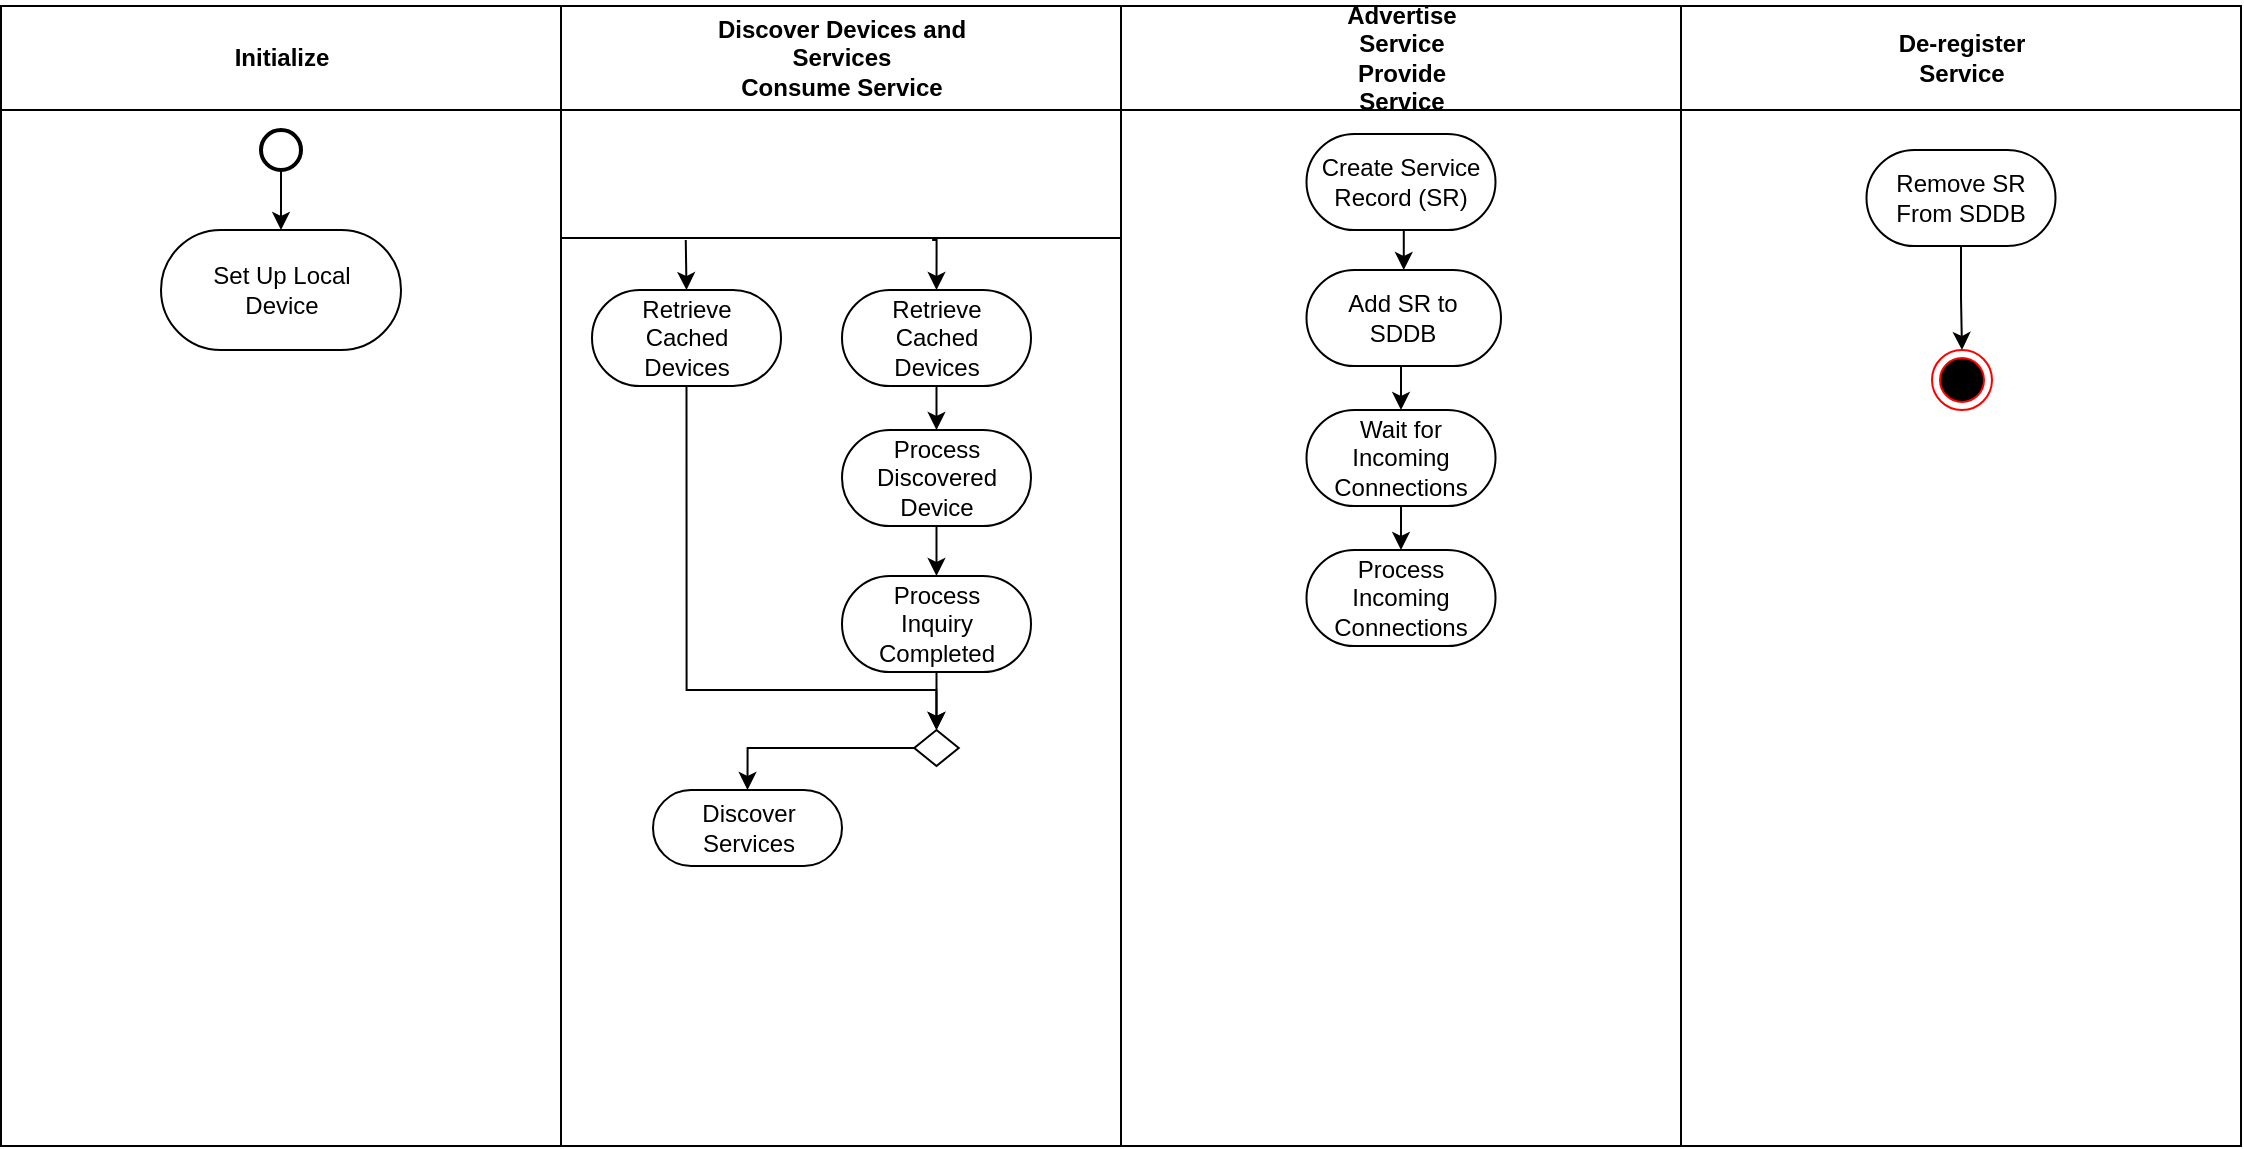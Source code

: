 <mxfile version="15.4.1" type="github">
  <diagram name="Page-1" id="e7e014a7-5840-1c2e-5031-d8a46d1fe8dd">
    <mxGraphModel dx="1350" dy="793" grid="1" gridSize="10" guides="1" tooltips="1" connect="1" arrows="1" fold="1" page="1" pageScale="1" pageWidth="1169" pageHeight="826" background="none" math="0" shadow="0">
      <root>
        <mxCell id="0" />
        <mxCell id="1" parent="0" />
        <mxCell id="2" value="Initialize" style="swimlane;whiteSpace=wrap;startSize=52;" parent="1" vertex="1">
          <mxGeometry x="164.5" y="128" width="280" height="570" as="geometry" />
        </mxCell>
        <mxCell id="_cUPyu8kT2q1d8upBaRI-48" value="&lt;div&gt;Set Up Local&lt;/div&gt;&lt;div&gt;Device&lt;br&gt;&lt;/div&gt;" style="rounded=1;whiteSpace=wrap;html=1;arcSize=50;" vertex="1" parent="2">
          <mxGeometry x="80" y="112" width="120" height="60" as="geometry" />
        </mxCell>
        <mxCell id="_cUPyu8kT2q1d8upBaRI-51" style="edgeStyle=orthogonalEdgeStyle;rounded=0;orthogonalLoop=1;jettySize=auto;html=1;exitX=0.5;exitY=1;exitDx=0;exitDy=0;exitPerimeter=0;entryX=0.5;entryY=0;entryDx=0;entryDy=0;" edge="1" parent="2" source="_cUPyu8kT2q1d8upBaRI-49" target="_cUPyu8kT2q1d8upBaRI-48">
          <mxGeometry relative="1" as="geometry" />
        </mxCell>
        <mxCell id="_cUPyu8kT2q1d8upBaRI-49" value="" style="strokeWidth=2;html=1;shape=mxgraph.flowchart.start_2;whiteSpace=wrap;" vertex="1" parent="2">
          <mxGeometry x="130" y="62" width="20" height="20" as="geometry" />
        </mxCell>
        <mxCell id="3" value="Discover Devices and&#xa;Services&#xa;Consume Service" style="swimlane;whiteSpace=wrap;startSize=52;" parent="1" vertex="1">
          <mxGeometry x="444.5" y="128" width="280" height="570" as="geometry" />
        </mxCell>
        <mxCell id="_cUPyu8kT2q1d8upBaRI-53" value="" style="line;strokeWidth=1;fillColor=none;align=left;verticalAlign=middle;spacingTop=-1;spacingLeft=3;spacingRight=3;rotatable=0;labelPosition=right;points=[];portConstraint=eastwest;" vertex="1" parent="3">
          <mxGeometry x="0.5" y="112" width="280" height="8" as="geometry" />
        </mxCell>
        <mxCell id="_cUPyu8kT2q1d8upBaRI-70" style="edgeStyle=orthogonalEdgeStyle;rounded=0;orthogonalLoop=1;jettySize=auto;html=1;exitX=0.5;exitY=1;exitDx=0;exitDy=0;entryX=0.5;entryY=0;entryDx=0;entryDy=0;" edge="1" parent="3" source="_cUPyu8kT2q1d8upBaRI-54" target="_cUPyu8kT2q1d8upBaRI-66">
          <mxGeometry relative="1" as="geometry">
            <Array as="points">
              <mxPoint x="63" y="342" />
              <mxPoint x="188" y="342" />
            </Array>
          </mxGeometry>
        </mxCell>
        <mxCell id="_cUPyu8kT2q1d8upBaRI-54" value="&lt;div&gt;Retrieve&lt;/div&gt;&lt;div&gt;Cached&lt;/div&gt;&lt;div&gt;Devices&lt;br&gt;&lt;/div&gt;" style="rounded=1;whiteSpace=wrap;html=1;arcSize=50;" vertex="1" parent="3">
          <mxGeometry x="15.5" y="142" width="94.5" height="48" as="geometry" />
        </mxCell>
        <mxCell id="_cUPyu8kT2q1d8upBaRI-64" style="edgeStyle=orthogonalEdgeStyle;rounded=0;orthogonalLoop=1;jettySize=auto;html=1;exitX=0.5;exitY=1;exitDx=0;exitDy=0;entryX=0.5;entryY=0;entryDx=0;entryDy=0;" edge="1" parent="3" source="_cUPyu8kT2q1d8upBaRI-55" target="_cUPyu8kT2q1d8upBaRI-62">
          <mxGeometry relative="1" as="geometry" />
        </mxCell>
        <mxCell id="_cUPyu8kT2q1d8upBaRI-55" value="&lt;div&gt;Retrieve&lt;/div&gt;&lt;div&gt;Cached&lt;/div&gt;&lt;div&gt;Devices&lt;br&gt;&lt;/div&gt;" style="rounded=1;whiteSpace=wrap;html=1;arcSize=50;" vertex="1" parent="3">
          <mxGeometry x="140.5" y="142" width="94.5" height="48" as="geometry" />
        </mxCell>
        <mxCell id="_cUPyu8kT2q1d8upBaRI-59" value="" style="endArrow=classic;html=1;rounded=0;edgeStyle=orthogonalEdgeStyle;exitX=0.221;exitY=0.625;exitDx=0;exitDy=0;exitPerimeter=0;entryX=0.5;entryY=0;entryDx=0;entryDy=0;" edge="1" parent="3" source="_cUPyu8kT2q1d8upBaRI-53" target="_cUPyu8kT2q1d8upBaRI-54">
          <mxGeometry width="50" height="50" relative="1" as="geometry">
            <mxPoint x="275.5" y="332" as="sourcePoint" />
            <mxPoint x="325.5" y="282" as="targetPoint" />
            <Array as="points">
              <mxPoint x="63" y="117" />
              <mxPoint x="63" y="117" />
            </Array>
          </mxGeometry>
        </mxCell>
        <mxCell id="_cUPyu8kT2q1d8upBaRI-61" value="" style="endArrow=classic;html=1;rounded=0;edgeStyle=orthogonalEdgeStyle;exitX=0.661;exitY=0.625;exitDx=0;exitDy=0;exitPerimeter=0;entryX=0.5;entryY=0;entryDx=0;entryDy=0;" edge="1" parent="3" source="_cUPyu8kT2q1d8upBaRI-53" target="_cUPyu8kT2q1d8upBaRI-55">
          <mxGeometry width="50" height="50" relative="1" as="geometry">
            <mxPoint x="115.5" y="212" as="sourcePoint" />
            <mxPoint x="198.62" y="427" as="targetPoint" />
            <Array as="points">
              <mxPoint x="188" y="117" />
            </Array>
          </mxGeometry>
        </mxCell>
        <mxCell id="_cUPyu8kT2q1d8upBaRI-68" style="edgeStyle=orthogonalEdgeStyle;rounded=0;orthogonalLoop=1;jettySize=auto;html=1;exitX=0.5;exitY=1;exitDx=0;exitDy=0;entryX=0.5;entryY=0;entryDx=0;entryDy=0;" edge="1" parent="3" source="_cUPyu8kT2q1d8upBaRI-63" target="_cUPyu8kT2q1d8upBaRI-66">
          <mxGeometry relative="1" as="geometry" />
        </mxCell>
        <mxCell id="_cUPyu8kT2q1d8upBaRI-63" value="&lt;div&gt;Process&lt;/div&gt;&lt;div&gt;Inquiry&lt;/div&gt;&lt;div&gt;Completed&lt;br&gt;&lt;/div&gt;" style="rounded=1;whiteSpace=wrap;html=1;arcSize=50;" vertex="1" parent="3">
          <mxGeometry x="140.5" y="285" width="94.5" height="48" as="geometry" />
        </mxCell>
        <mxCell id="_cUPyu8kT2q1d8upBaRI-65" style="edgeStyle=orthogonalEdgeStyle;rounded=0;orthogonalLoop=1;jettySize=auto;html=1;exitX=0.5;exitY=1;exitDx=0;exitDy=0;entryX=0.5;entryY=0;entryDx=0;entryDy=0;" edge="1" parent="3" source="_cUPyu8kT2q1d8upBaRI-62" target="_cUPyu8kT2q1d8upBaRI-63">
          <mxGeometry relative="1" as="geometry" />
        </mxCell>
        <mxCell id="_cUPyu8kT2q1d8upBaRI-62" value="&lt;div&gt;Process&lt;/div&gt;&lt;div&gt;Discovered&lt;/div&gt;&lt;div&gt;Device&lt;br&gt;&lt;/div&gt;" style="rounded=1;whiteSpace=wrap;html=1;arcSize=50;" vertex="1" parent="3">
          <mxGeometry x="140.5" y="212" width="94.5" height="48" as="geometry" />
        </mxCell>
        <mxCell id="_cUPyu8kT2q1d8upBaRI-72" style="edgeStyle=orthogonalEdgeStyle;rounded=0;orthogonalLoop=1;jettySize=auto;html=1;exitX=0;exitY=0.5;exitDx=0;exitDy=0;entryX=0.5;entryY=0;entryDx=0;entryDy=0;" edge="1" parent="3" source="_cUPyu8kT2q1d8upBaRI-66" target="_cUPyu8kT2q1d8upBaRI-71">
          <mxGeometry relative="1" as="geometry" />
        </mxCell>
        <mxCell id="_cUPyu8kT2q1d8upBaRI-66" value="" style="rhombus;whiteSpace=wrap;html=1;" vertex="1" parent="3">
          <mxGeometry x="176.62" y="362" width="22.25" height="18" as="geometry" />
        </mxCell>
        <mxCell id="_cUPyu8kT2q1d8upBaRI-71" value="&lt;div&gt;Discover&lt;/div&gt;&lt;div&gt;Services&lt;br&gt;&lt;/div&gt;" style="rounded=1;whiteSpace=wrap;html=1;arcSize=50;" vertex="1" parent="3">
          <mxGeometry x="46" y="392" width="94.5" height="38" as="geometry" />
        </mxCell>
        <mxCell id="4" value="Advertise&#xa;Service&#xa;Provide&#xa;Service" style="swimlane;whiteSpace=wrap;startSize=52;" parent="1" vertex="1">
          <mxGeometry x="724.5" y="128" width="280" height="570" as="geometry">
            <mxRectangle x="724.5" y="128" width="80" height="23" as="alternateBounds" />
          </mxGeometry>
        </mxCell>
        <mxCell id="_cUPyu8kT2q1d8upBaRI-77" style="edgeStyle=orthogonalEdgeStyle;rounded=0;orthogonalLoop=1;jettySize=auto;html=1;exitX=0.5;exitY=1;exitDx=0;exitDy=0;entryX=0.5;entryY=0;entryDx=0;entryDy=0;" edge="1" parent="4" source="_cUPyu8kT2q1d8upBaRI-73" target="_cUPyu8kT2q1d8upBaRI-74">
          <mxGeometry relative="1" as="geometry" />
        </mxCell>
        <mxCell id="_cUPyu8kT2q1d8upBaRI-73" value="&lt;div&gt;Create Service&lt;/div&gt;&lt;div&gt;Record (SR)&lt;br&gt;&lt;/div&gt;" style="rounded=1;whiteSpace=wrap;html=1;arcSize=50;" vertex="1" parent="4">
          <mxGeometry x="92.75" y="64" width="94.5" height="48" as="geometry" />
        </mxCell>
        <mxCell id="_cUPyu8kT2q1d8upBaRI-76" value="&lt;div&gt;Process&lt;/div&gt;&lt;div&gt;Incoming&lt;/div&gt;&lt;div&gt;Connections&lt;br&gt;&lt;/div&gt;" style="rounded=1;whiteSpace=wrap;html=1;arcSize=50;" vertex="1" parent="4">
          <mxGeometry x="92.75" y="272" width="94.5" height="48" as="geometry" />
        </mxCell>
        <mxCell id="_cUPyu8kT2q1d8upBaRI-79" style="edgeStyle=orthogonalEdgeStyle;rounded=0;orthogonalLoop=1;jettySize=auto;html=1;exitX=0.5;exitY=1;exitDx=0;exitDy=0;entryX=0.5;entryY=0;entryDx=0;entryDy=0;" edge="1" parent="4" source="_cUPyu8kT2q1d8upBaRI-75" target="_cUPyu8kT2q1d8upBaRI-76">
          <mxGeometry relative="1" as="geometry" />
        </mxCell>
        <mxCell id="_cUPyu8kT2q1d8upBaRI-75" value="&lt;div&gt;Wait for&lt;/div&gt;&lt;div&gt;Incoming&lt;/div&gt;&lt;div&gt;Connections&lt;br&gt;&lt;/div&gt;" style="rounded=1;whiteSpace=wrap;html=1;arcSize=50;" vertex="1" parent="4">
          <mxGeometry x="92.75" y="202" width="94.5" height="48" as="geometry" />
        </mxCell>
        <mxCell id="_cUPyu8kT2q1d8upBaRI-78" style="edgeStyle=orthogonalEdgeStyle;rounded=0;orthogonalLoop=1;jettySize=auto;html=1;exitX=0.5;exitY=1;exitDx=0;exitDy=0;entryX=0.5;entryY=0;entryDx=0;entryDy=0;" edge="1" parent="4" source="_cUPyu8kT2q1d8upBaRI-74" target="_cUPyu8kT2q1d8upBaRI-75">
          <mxGeometry relative="1" as="geometry" />
        </mxCell>
        <mxCell id="_cUPyu8kT2q1d8upBaRI-74" value="&lt;div&gt;Add SR to&lt;/div&gt;&lt;div&gt;SDDB&lt;br&gt;&lt;/div&gt;" style="rounded=1;whiteSpace=wrap;html=1;arcSize=50;" vertex="1" parent="4">
          <mxGeometry x="92.75" y="132" width="97.25" height="48" as="geometry" />
        </mxCell>
        <mxCell id="_cUPyu8kT2q1d8upBaRI-41" value="De-register&#xa;Service" style="swimlane;whiteSpace=wrap;startSize=52;" vertex="1" parent="1">
          <mxGeometry x="1004.5" y="128" width="280" height="570" as="geometry">
            <mxRectangle x="724.5" y="128" width="80" height="23" as="alternateBounds" />
          </mxGeometry>
        </mxCell>
        <mxCell id="_cUPyu8kT2q1d8upBaRI-82" style="edgeStyle=orthogonalEdgeStyle;rounded=0;orthogonalLoop=1;jettySize=auto;html=1;exitX=0.5;exitY=1;exitDx=0;exitDy=0;entryX=0.5;entryY=0;entryDx=0;entryDy=0;" edge="1" parent="_cUPyu8kT2q1d8upBaRI-41" source="_cUPyu8kT2q1d8upBaRI-80" target="_cUPyu8kT2q1d8upBaRI-81">
          <mxGeometry relative="1" as="geometry" />
        </mxCell>
        <mxCell id="_cUPyu8kT2q1d8upBaRI-80" value="&lt;div&gt;Remove SR&lt;/div&gt;&lt;div&gt;From SDDB&lt;br&gt;&lt;/div&gt;" style="rounded=1;whiteSpace=wrap;html=1;arcSize=50;" vertex="1" parent="_cUPyu8kT2q1d8upBaRI-41">
          <mxGeometry x="92.75" y="72" width="94.5" height="48" as="geometry" />
        </mxCell>
        <mxCell id="_cUPyu8kT2q1d8upBaRI-81" value="" style="ellipse;html=1;shape=endState;fillColor=#000000;strokeColor=#ff0000;" vertex="1" parent="_cUPyu8kT2q1d8upBaRI-41">
          <mxGeometry x="125.5" y="172" width="30" height="30" as="geometry" />
        </mxCell>
      </root>
    </mxGraphModel>
  </diagram>
</mxfile>
